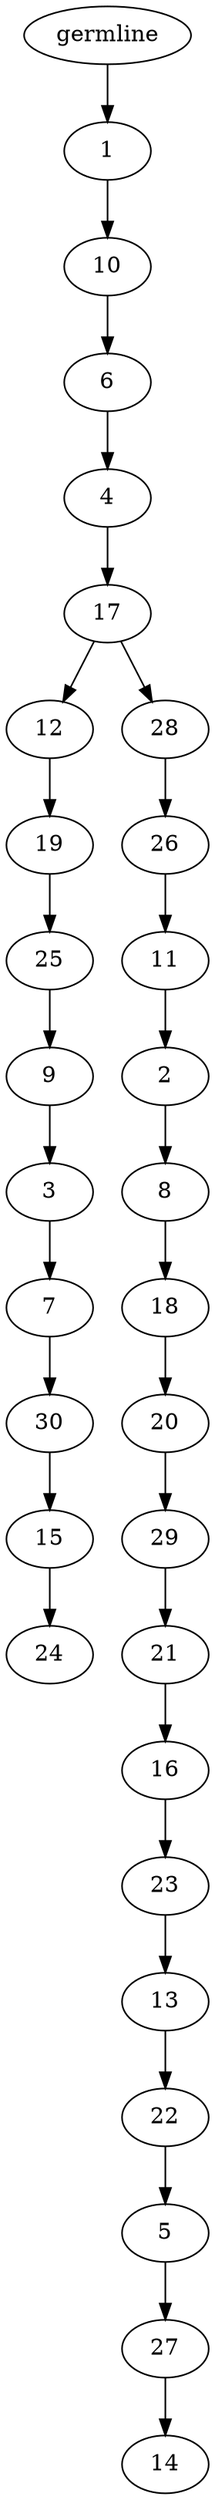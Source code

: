 digraph phylogeny {
	"30" [label="germline"];
	"30" -> "29";
	"29" [label="1"];
	"29" -> "28";
	"28" [label="10"];
	"28" -> "27";
	"27" [label="6"];
	"27" -> "26";
	"26" [label="4"];
	"26" -> "25";
	"25" [label="17"];
	"25" -> "8";
	"8" [label="12"];
	"8" -> "7";
	"7" [label="19"];
	"7" -> "6";
	"6" [label="25"];
	"6" -> "5";
	"5" [label="9"];
	"5" -> "4";
	"4" [label="3"];
	"4" -> "3";
	"3" [label="7"];
	"3" -> "2";
	"2" [label="30"];
	"2" -> "1";
	"1" [label="15"];
	"1" -> "0";
	"0" [label="24"];
	"25" -> "24";
	"24" [label="28"];
	"24" -> "23";
	"23" [label="26"];
	"23" -> "22";
	"22" [label="11"];
	"22" -> "21";
	"21" [label="2"];
	"21" -> "20";
	"20" [label="8"];
	"20" -> "19";
	"19" [label="18"];
	"19" -> "18";
	"18" [label="20"];
	"18" -> "17";
	"17" [label="29"];
	"17" -> "16";
	"16" [label="21"];
	"16" -> "15";
	"15" [label="16"];
	"15" -> "14";
	"14" [label="23"];
	"14" -> "13";
	"13" [label="13"];
	"13" -> "12";
	"12" [label="22"];
	"12" -> "11";
	"11" [label="5"];
	"11" -> "10";
	"10" [label="27"];
	"10" -> "9";
	"9" [label="14"];
}
